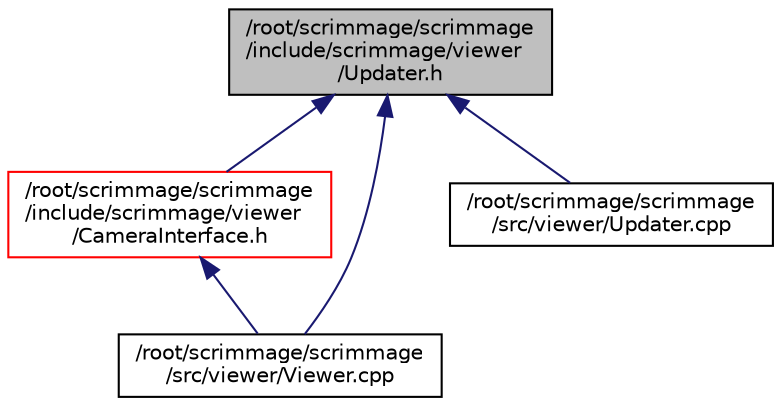 digraph "/root/scrimmage/scrimmage/include/scrimmage/viewer/Updater.h"
{
 // LATEX_PDF_SIZE
  edge [fontname="Helvetica",fontsize="10",labelfontname="Helvetica",labelfontsize="10"];
  node [fontname="Helvetica",fontsize="10",shape=record];
  Node1 [label="/root/scrimmage/scrimmage\l/include/scrimmage/viewer\l/Updater.h",height=0.2,width=0.4,color="black", fillcolor="grey75", style="filled", fontcolor="black",tooltip="Brief file description."];
  Node1 -> Node2 [dir="back",color="midnightblue",fontsize="10",style="solid",fontname="Helvetica"];
  Node2 [label="/root/scrimmage/scrimmage\l/include/scrimmage/viewer\l/CameraInterface.h",height=0.2,width=0.4,color="red", fillcolor="white", style="filled",URL="$CameraInterface_8h.html",tooltip="Brief file description."];
  Node2 -> Node4 [dir="back",color="midnightblue",fontsize="10",style="solid",fontname="Helvetica"];
  Node4 [label="/root/scrimmage/scrimmage\l/src/viewer/Viewer.cpp",height=0.2,width=0.4,color="black", fillcolor="white", style="filled",URL="$Viewer_8cpp.html",tooltip="Brief file description."];
  Node1 -> Node6 [dir="back",color="midnightblue",fontsize="10",style="solid",fontname="Helvetica"];
  Node6 [label="/root/scrimmage/scrimmage\l/src/viewer/Updater.cpp",height=0.2,width=0.4,color="black", fillcolor="white", style="filled",URL="$Updater_8cpp.html",tooltip="Brief file description."];
  Node1 -> Node4 [dir="back",color="midnightblue",fontsize="10",style="solid",fontname="Helvetica"];
}
